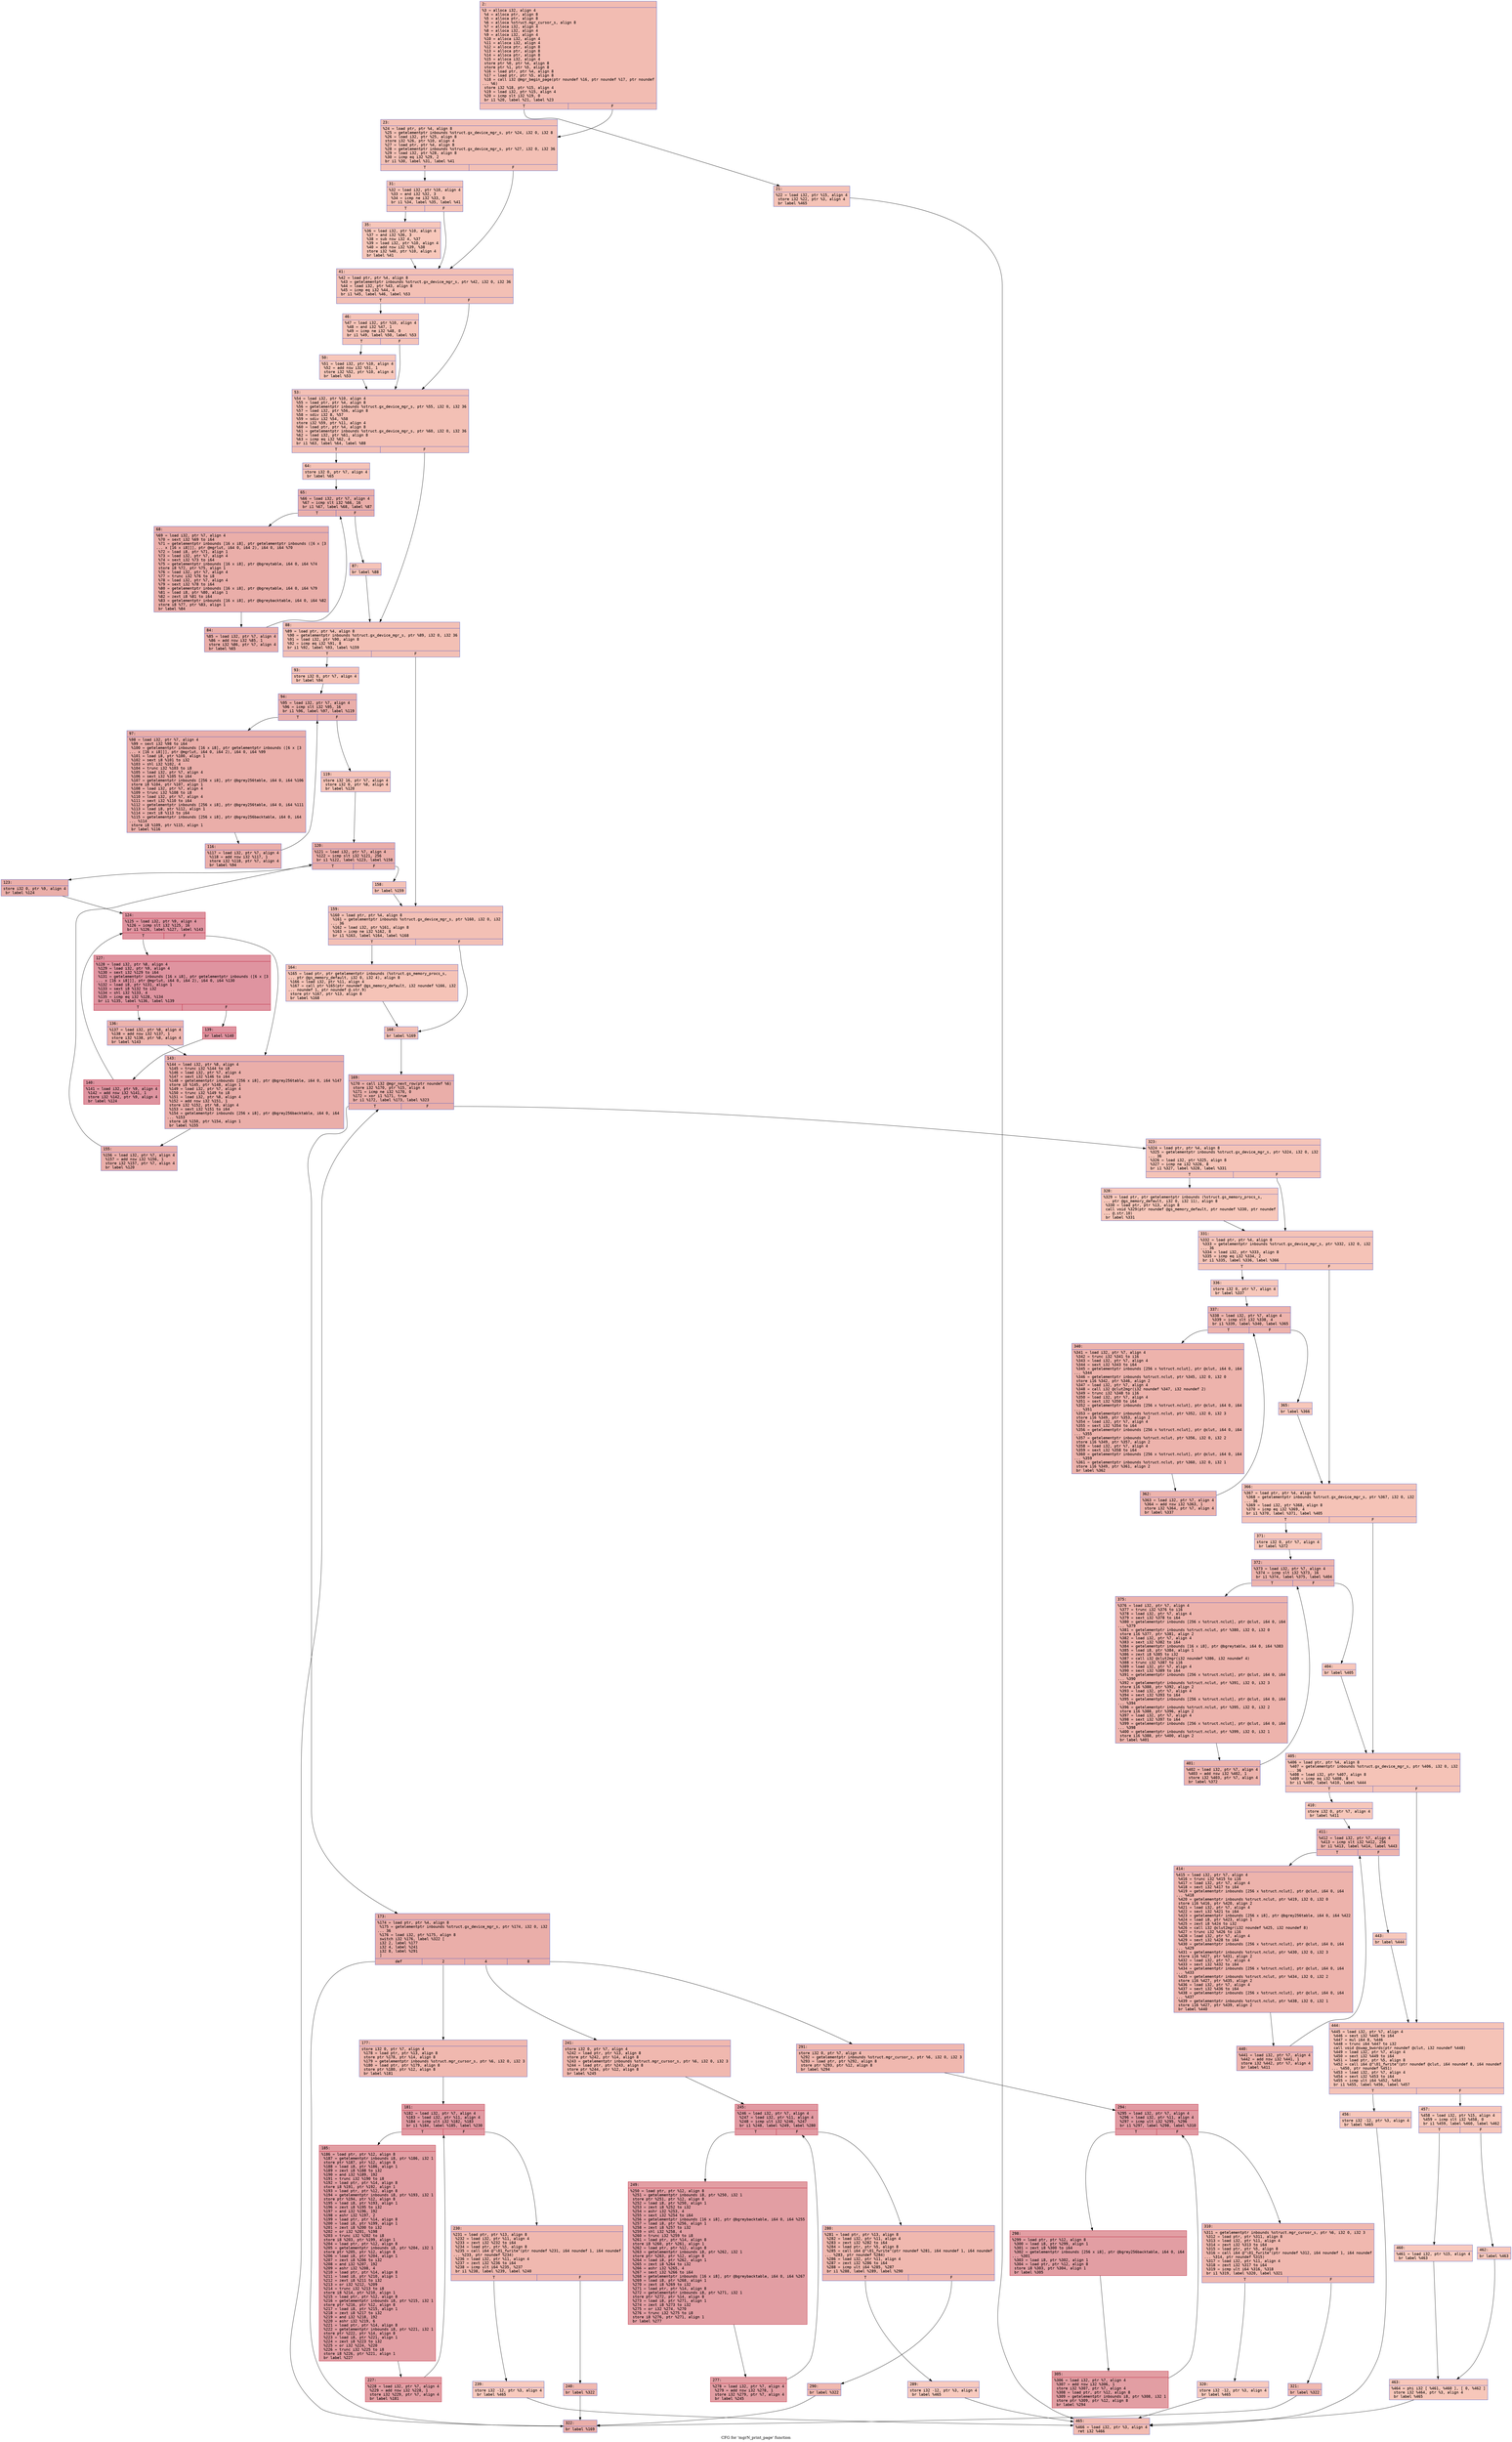 digraph "CFG for 'mgrN_print_page' function" {
	label="CFG for 'mgrN_print_page' function";

	Node0x60000106e6c0 [shape=record,color="#3d50c3ff", style=filled, fillcolor="#e1675170" fontname="Courier",label="{2:\l|  %3 = alloca i32, align 4\l  %4 = alloca ptr, align 8\l  %5 = alloca ptr, align 8\l  %6 = alloca %struct.mgr_cursor_s, align 8\l  %7 = alloca i32, align 4\l  %8 = alloca i32, align 4\l  %9 = alloca i32, align 4\l  %10 = alloca i32, align 4\l  %11 = alloca i32, align 4\l  %12 = alloca ptr, align 8\l  %13 = alloca ptr, align 8\l  %14 = alloca ptr, align 8\l  %15 = alloca i32, align 4\l  store ptr %0, ptr %4, align 8\l  store ptr %1, ptr %5, align 8\l  %16 = load ptr, ptr %4, align 8\l  %17 = load ptr, ptr %5, align 8\l  %18 = call i32 @mgr_begin_page(ptr noundef %16, ptr noundef %17, ptr noundef\l... %6)\l  store i32 %18, ptr %15, align 4\l  %19 = load i32, ptr %15, align 4\l  %20 = icmp slt i32 %19, 0\l  br i1 %20, label %21, label %23\l|{<s0>T|<s1>F}}"];
	Node0x60000106e6c0:s0 -> Node0x60000106e710[tooltip="2 -> 21\nProbability 37.50%" ];
	Node0x60000106e6c0:s1 -> Node0x60000106e760[tooltip="2 -> 23\nProbability 62.50%" ];
	Node0x60000106e710 [shape=record,color="#3d50c3ff", style=filled, fillcolor="#e8765c70" fontname="Courier",label="{21:\l|  %22 = load i32, ptr %15, align 4\l  store i32 %22, ptr %3, align 4\l  br label %465\l}"];
	Node0x60000106e710 -> Node0x6000010680f0[tooltip="21 -> 465\nProbability 100.00%" ];
	Node0x60000106e760 [shape=record,color="#3d50c3ff", style=filled, fillcolor="#e5705870" fontname="Courier",label="{23:\l|  %24 = load ptr, ptr %4, align 8\l  %25 = getelementptr inbounds %struct.gx_device_mgr_s, ptr %24, i32 0, i32 8\l  %26 = load i32, ptr %25, align 8\l  store i32 %26, ptr %10, align 4\l  %27 = load ptr, ptr %4, align 8\l  %28 = getelementptr inbounds %struct.gx_device_mgr_s, ptr %27, i32 0, i32 36\l  %29 = load i32, ptr %28, align 8\l  %30 = icmp eq i32 %29, 2\l  br i1 %30, label %31, label %41\l|{<s0>T|<s1>F}}"];
	Node0x60000106e760:s0 -> Node0x60000106e7b0[tooltip="23 -> 31\nProbability 50.00%" ];
	Node0x60000106e760:s1 -> Node0x60000106e850[tooltip="23 -> 41\nProbability 50.00%" ];
	Node0x60000106e7b0 [shape=record,color="#3d50c3ff", style=filled, fillcolor="#e8765c70" fontname="Courier",label="{31:\l|  %32 = load i32, ptr %10, align 4\l  %33 = and i32 %32, 3\l  %34 = icmp ne i32 %33, 0\l  br i1 %34, label %35, label %41\l|{<s0>T|<s1>F}}"];
	Node0x60000106e7b0:s0 -> Node0x60000106e800[tooltip="31 -> 35\nProbability 62.50%" ];
	Node0x60000106e7b0:s1 -> Node0x60000106e850[tooltip="31 -> 41\nProbability 37.50%" ];
	Node0x60000106e800 [shape=record,color="#3d50c3ff", style=filled, fillcolor="#ec7f6370" fontname="Courier",label="{35:\l|  %36 = load i32, ptr %10, align 4\l  %37 = and i32 %36, 3\l  %38 = sub nsw i32 4, %37\l  %39 = load i32, ptr %10, align 4\l  %40 = add nsw i32 %39, %38\l  store i32 %40, ptr %10, align 4\l  br label %41\l}"];
	Node0x60000106e800 -> Node0x60000106e850[tooltip="35 -> 41\nProbability 100.00%" ];
	Node0x60000106e850 [shape=record,color="#3d50c3ff", style=filled, fillcolor="#e5705870" fontname="Courier",label="{41:\l|  %42 = load ptr, ptr %4, align 8\l  %43 = getelementptr inbounds %struct.gx_device_mgr_s, ptr %42, i32 0, i32 36\l  %44 = load i32, ptr %43, align 8\l  %45 = icmp eq i32 %44, 4\l  br i1 %45, label %46, label %53\l|{<s0>T|<s1>F}}"];
	Node0x60000106e850:s0 -> Node0x60000106e8a0[tooltip="41 -> 46\nProbability 50.00%" ];
	Node0x60000106e850:s1 -> Node0x60000106e940[tooltip="41 -> 53\nProbability 50.00%" ];
	Node0x60000106e8a0 [shape=record,color="#3d50c3ff", style=filled, fillcolor="#e8765c70" fontname="Courier",label="{46:\l|  %47 = load i32, ptr %10, align 4\l  %48 = and i32 %47, 1\l  %49 = icmp ne i32 %48, 0\l  br i1 %49, label %50, label %53\l|{<s0>T|<s1>F}}"];
	Node0x60000106e8a0:s0 -> Node0x60000106e8f0[tooltip="46 -> 50\nProbability 50.00%" ];
	Node0x60000106e8a0:s1 -> Node0x60000106e940[tooltip="46 -> 53\nProbability 50.00%" ];
	Node0x60000106e8f0 [shape=record,color="#3d50c3ff", style=filled, fillcolor="#ec7f6370" fontname="Courier",label="{50:\l|  %51 = load i32, ptr %10, align 4\l  %52 = add nsw i32 %51, 1\l  store i32 %52, ptr %10, align 4\l  br label %53\l}"];
	Node0x60000106e8f0 -> Node0x60000106e940[tooltip="50 -> 53\nProbability 100.00%" ];
	Node0x60000106e940 [shape=record,color="#3d50c3ff", style=filled, fillcolor="#e5705870" fontname="Courier",label="{53:\l|  %54 = load i32, ptr %10, align 4\l  %55 = load ptr, ptr %4, align 8\l  %56 = getelementptr inbounds %struct.gx_device_mgr_s, ptr %55, i32 0, i32 36\l  %57 = load i32, ptr %56, align 8\l  %58 = sdiv i32 8, %57\l  %59 = sdiv i32 %54, %58\l  store i32 %59, ptr %11, align 4\l  %60 = load ptr, ptr %4, align 8\l  %61 = getelementptr inbounds %struct.gx_device_mgr_s, ptr %60, i32 0, i32 36\l  %62 = load i32, ptr %61, align 8\l  %63 = icmp eq i32 %62, 4\l  br i1 %63, label %64, label %88\l|{<s0>T|<s1>F}}"];
	Node0x60000106e940:s0 -> Node0x60000106e990[tooltip="53 -> 64\nProbability 50.00%" ];
	Node0x60000106e940:s1 -> Node0x60000106eb20[tooltip="53 -> 88\nProbability 50.00%" ];
	Node0x60000106e990 [shape=record,color="#3d50c3ff", style=filled, fillcolor="#e8765c70" fontname="Courier",label="{64:\l|  store i32 0, ptr %7, align 4\l  br label %65\l}"];
	Node0x60000106e990 -> Node0x60000106e9e0[tooltip="64 -> 65\nProbability 100.00%" ];
	Node0x60000106e9e0 [shape=record,color="#3d50c3ff", style=filled, fillcolor="#d0473d70" fontname="Courier",label="{65:\l|  %66 = load i32, ptr %7, align 4\l  %67 = icmp slt i32 %66, 16\l  br i1 %67, label %68, label %87\l|{<s0>T|<s1>F}}"];
	Node0x60000106e9e0:s0 -> Node0x60000106ea30[tooltip="65 -> 68\nProbability 96.88%" ];
	Node0x60000106e9e0:s1 -> Node0x60000106ead0[tooltip="65 -> 87\nProbability 3.12%" ];
	Node0x60000106ea30 [shape=record,color="#3d50c3ff", style=filled, fillcolor="#d0473d70" fontname="Courier",label="{68:\l|  %69 = load i32, ptr %7, align 4\l  %70 = sext i32 %69 to i64\l  %71 = getelementptr inbounds [16 x i8], ptr getelementptr inbounds ([6 x [3\l... x [16 x i8]]], ptr @mgrlut, i64 0, i64 2), i64 0, i64 %70\l  %72 = load i8, ptr %71, align 1\l  %73 = load i32, ptr %7, align 4\l  %74 = sext i32 %73 to i64\l  %75 = getelementptr inbounds [16 x i8], ptr @bgreytable, i64 0, i64 %74\l  store i8 %72, ptr %75, align 1\l  %76 = load i32, ptr %7, align 4\l  %77 = trunc i32 %76 to i8\l  %78 = load i32, ptr %7, align 4\l  %79 = sext i32 %78 to i64\l  %80 = getelementptr inbounds [16 x i8], ptr @bgreytable, i64 0, i64 %79\l  %81 = load i8, ptr %80, align 1\l  %82 = zext i8 %81 to i64\l  %83 = getelementptr inbounds [16 x i8], ptr @bgreybacktable, i64 0, i64 %82\l  store i8 %77, ptr %83, align 1\l  br label %84\l}"];
	Node0x60000106ea30 -> Node0x60000106ea80[tooltip="68 -> 84\nProbability 100.00%" ];
	Node0x60000106ea80 [shape=record,color="#3d50c3ff", style=filled, fillcolor="#d0473d70" fontname="Courier",label="{84:\l|  %85 = load i32, ptr %7, align 4\l  %86 = add nsw i32 %85, 1\l  store i32 %86, ptr %7, align 4\l  br label %65\l}"];
	Node0x60000106ea80 -> Node0x60000106e9e0[tooltip="84 -> 65\nProbability 100.00%" ];
	Node0x60000106ead0 [shape=record,color="#3d50c3ff", style=filled, fillcolor="#e8765c70" fontname="Courier",label="{87:\l|  br label %88\l}"];
	Node0x60000106ead0 -> Node0x60000106eb20[tooltip="87 -> 88\nProbability 100.00%" ];
	Node0x60000106eb20 [shape=record,color="#3d50c3ff", style=filled, fillcolor="#e5705870" fontname="Courier",label="{88:\l|  %89 = load ptr, ptr %4, align 8\l  %90 = getelementptr inbounds %struct.gx_device_mgr_s, ptr %89, i32 0, i32 36\l  %91 = load i32, ptr %90, align 8\l  %92 = icmp eq i32 %91, 8\l  br i1 %92, label %93, label %159\l|{<s0>T|<s1>F}}"];
	Node0x60000106eb20:s0 -> Node0x60000106eb70[tooltip="88 -> 93\nProbability 50.00%" ];
	Node0x60000106eb20:s1 -> Node0x60000106f020[tooltip="88 -> 159\nProbability 50.00%" ];
	Node0x60000106eb70 [shape=record,color="#3d50c3ff", style=filled, fillcolor="#e8765c70" fontname="Courier",label="{93:\l|  store i32 0, ptr %7, align 4\l  br label %94\l}"];
	Node0x60000106eb70 -> Node0x60000106ebc0[tooltip="93 -> 94\nProbability 100.00%" ];
	Node0x60000106ebc0 [shape=record,color="#3d50c3ff", style=filled, fillcolor="#d0473d70" fontname="Courier",label="{94:\l|  %95 = load i32, ptr %7, align 4\l  %96 = icmp slt i32 %95, 16\l  br i1 %96, label %97, label %119\l|{<s0>T|<s1>F}}"];
	Node0x60000106ebc0:s0 -> Node0x60000106ec10[tooltip="94 -> 97\nProbability 96.88%" ];
	Node0x60000106ebc0:s1 -> Node0x60000106ecb0[tooltip="94 -> 119\nProbability 3.12%" ];
	Node0x60000106ec10 [shape=record,color="#3d50c3ff", style=filled, fillcolor="#d0473d70" fontname="Courier",label="{97:\l|  %98 = load i32, ptr %7, align 4\l  %99 = sext i32 %98 to i64\l  %100 = getelementptr inbounds [16 x i8], ptr getelementptr inbounds ([6 x [3\l... x [16 x i8]]], ptr @mgrlut, i64 0, i64 2), i64 0, i64 %99\l  %101 = load i8, ptr %100, align 1\l  %102 = sext i8 %101 to i32\l  %103 = shl i32 %102, 4\l  %104 = trunc i32 %103 to i8\l  %105 = load i32, ptr %7, align 4\l  %106 = sext i32 %105 to i64\l  %107 = getelementptr inbounds [256 x i8], ptr @bgrey256table, i64 0, i64 %106\l  store i8 %104, ptr %107, align 1\l  %108 = load i32, ptr %7, align 4\l  %109 = trunc i32 %108 to i8\l  %110 = load i32, ptr %7, align 4\l  %111 = sext i32 %110 to i64\l  %112 = getelementptr inbounds [256 x i8], ptr @bgrey256table, i64 0, i64 %111\l  %113 = load i8, ptr %112, align 1\l  %114 = zext i8 %113 to i64\l  %115 = getelementptr inbounds [256 x i8], ptr @bgrey256backtable, i64 0, i64\l... %114\l  store i8 %109, ptr %115, align 1\l  br label %116\l}"];
	Node0x60000106ec10 -> Node0x60000106ec60[tooltip="97 -> 116\nProbability 100.00%" ];
	Node0x60000106ec60 [shape=record,color="#3d50c3ff", style=filled, fillcolor="#d0473d70" fontname="Courier",label="{116:\l|  %117 = load i32, ptr %7, align 4\l  %118 = add nsw i32 %117, 1\l  store i32 %118, ptr %7, align 4\l  br label %94\l}"];
	Node0x60000106ec60 -> Node0x60000106ebc0[tooltip="116 -> 94\nProbability 100.00%" ];
	Node0x60000106ecb0 [shape=record,color="#3d50c3ff", style=filled, fillcolor="#e8765c70" fontname="Courier",label="{119:\l|  store i32 16, ptr %7, align 4\l  store i32 0, ptr %8, align 4\l  br label %120\l}"];
	Node0x60000106ecb0 -> Node0x60000106ed00[tooltip="119 -> 120\nProbability 100.00%" ];
	Node0x60000106ed00 [shape=record,color="#3d50c3ff", style=filled, fillcolor="#d0473d70" fontname="Courier",label="{120:\l|  %121 = load i32, ptr %7, align 4\l  %122 = icmp slt i32 %121, 256\l  br i1 %122, label %123, label %158\l|{<s0>T|<s1>F}}"];
	Node0x60000106ed00:s0 -> Node0x60000106ed50[tooltip="120 -> 123\nProbability 96.88%" ];
	Node0x60000106ed00:s1 -> Node0x60000106efd0[tooltip="120 -> 158\nProbability 3.12%" ];
	Node0x60000106ed50 [shape=record,color="#3d50c3ff", style=filled, fillcolor="#d0473d70" fontname="Courier",label="{123:\l|  store i32 0, ptr %9, align 4\l  br label %124\l}"];
	Node0x60000106ed50 -> Node0x60000106eda0[tooltip="123 -> 124\nProbability 100.00%" ];
	Node0x60000106eda0 [shape=record,color="#b70d28ff", style=filled, fillcolor="#b70d2870" fontname="Courier",label="{124:\l|  %125 = load i32, ptr %9, align 4\l  %126 = icmp slt i32 %125, 16\l  br i1 %126, label %127, label %143\l|{<s0>T|<s1>F}}"];
	Node0x60000106eda0:s0 -> Node0x60000106edf0[tooltip="124 -> 127\nProbability 96.88%" ];
	Node0x60000106eda0:s1 -> Node0x60000106ef30[tooltip="124 -> 143\nProbability 3.12%" ];
	Node0x60000106edf0 [shape=record,color="#b70d28ff", style=filled, fillcolor="#b70d2870" fontname="Courier",label="{127:\l|  %128 = load i32, ptr %8, align 4\l  %129 = load i32, ptr %9, align 4\l  %130 = sext i32 %129 to i64\l  %131 = getelementptr inbounds [16 x i8], ptr getelementptr inbounds ([6 x [3\l... x [16 x i8]]], ptr @mgrlut, i64 0, i64 2), i64 0, i64 %130\l  %132 = load i8, ptr %131, align 1\l  %133 = sext i8 %132 to i32\l  %134 = shl i32 %133, 4\l  %135 = icmp eq i32 %128, %134\l  br i1 %135, label %136, label %139\l|{<s0>T|<s1>F}}"];
	Node0x60000106edf0:s0 -> Node0x60000106ee40[tooltip="127 -> 136\nProbability 3.12%" ];
	Node0x60000106edf0:s1 -> Node0x60000106ee90[tooltip="127 -> 139\nProbability 96.88%" ];
	Node0x60000106ee40 [shape=record,color="#3d50c3ff", style=filled, fillcolor="#d6524470" fontname="Courier",label="{136:\l|  %137 = load i32, ptr %8, align 4\l  %138 = add nsw i32 %137, 1\l  store i32 %138, ptr %8, align 4\l  br label %143\l}"];
	Node0x60000106ee40 -> Node0x60000106ef30[tooltip="136 -> 143\nProbability 100.00%" ];
	Node0x60000106ee90 [shape=record,color="#b70d28ff", style=filled, fillcolor="#b70d2870" fontname="Courier",label="{139:\l|  br label %140\l}"];
	Node0x60000106ee90 -> Node0x60000106eee0[tooltip="139 -> 140\nProbability 100.00%" ];
	Node0x60000106eee0 [shape=record,color="#b70d28ff", style=filled, fillcolor="#b70d2870" fontname="Courier",label="{140:\l|  %141 = load i32, ptr %9, align 4\l  %142 = add nsw i32 %141, 1\l  store i32 %142, ptr %9, align 4\l  br label %124\l}"];
	Node0x60000106eee0 -> Node0x60000106eda0[tooltip="140 -> 124\nProbability 100.00%" ];
	Node0x60000106ef30 [shape=record,color="#3d50c3ff", style=filled, fillcolor="#d0473d70" fontname="Courier",label="{143:\l|  %144 = load i32, ptr %8, align 4\l  %145 = trunc i32 %144 to i8\l  %146 = load i32, ptr %7, align 4\l  %147 = sext i32 %146 to i64\l  %148 = getelementptr inbounds [256 x i8], ptr @bgrey256table, i64 0, i64 %147\l  store i8 %145, ptr %148, align 1\l  %149 = load i32, ptr %7, align 4\l  %150 = trunc i32 %149 to i8\l  %151 = load i32, ptr %8, align 4\l  %152 = add nsw i32 %151, 1\l  store i32 %152, ptr %8, align 4\l  %153 = sext i32 %151 to i64\l  %154 = getelementptr inbounds [256 x i8], ptr @bgrey256backtable, i64 0, i64\l... %153\l  store i8 %150, ptr %154, align 1\l  br label %155\l}"];
	Node0x60000106ef30 -> Node0x60000106ef80[tooltip="143 -> 155\nProbability 100.00%" ];
	Node0x60000106ef80 [shape=record,color="#3d50c3ff", style=filled, fillcolor="#d0473d70" fontname="Courier",label="{155:\l|  %156 = load i32, ptr %7, align 4\l  %157 = add nsw i32 %156, 1\l  store i32 %157, ptr %7, align 4\l  br label %120\l}"];
	Node0x60000106ef80 -> Node0x60000106ed00[tooltip="155 -> 120\nProbability 100.00%" ];
	Node0x60000106efd0 [shape=record,color="#3d50c3ff", style=filled, fillcolor="#e8765c70" fontname="Courier",label="{158:\l|  br label %159\l}"];
	Node0x60000106efd0 -> Node0x60000106f020[tooltip="158 -> 159\nProbability 100.00%" ];
	Node0x60000106f020 [shape=record,color="#3d50c3ff", style=filled, fillcolor="#e5705870" fontname="Courier",label="{159:\l|  %160 = load ptr, ptr %4, align 8\l  %161 = getelementptr inbounds %struct.gx_device_mgr_s, ptr %160, i32 0, i32\l... 36\l  %162 = load i32, ptr %161, align 8\l  %163 = icmp ne i32 %162, 8\l  br i1 %163, label %164, label %168\l|{<s0>T|<s1>F}}"];
	Node0x60000106f020:s0 -> Node0x60000106f070[tooltip="159 -> 164\nProbability 50.00%" ];
	Node0x60000106f020:s1 -> Node0x60000106f0c0[tooltip="159 -> 168\nProbability 50.00%" ];
	Node0x60000106f070 [shape=record,color="#3d50c3ff", style=filled, fillcolor="#e8765c70" fontname="Courier",label="{164:\l|  %165 = load ptr, ptr getelementptr inbounds (%struct.gs_memory_procs_s,\l... ptr @gs_memory_default, i32 0, i32 4), align 8\l  %166 = load i32, ptr %11, align 4\l  %167 = call ptr %165(ptr noundef @gs_memory_default, i32 noundef %166, i32\l... noundef 1, ptr noundef @.str.9)\l  store ptr %167, ptr %13, align 8\l  br label %168\l}"];
	Node0x60000106f070 -> Node0x60000106f0c0[tooltip="164 -> 168\nProbability 100.00%" ];
	Node0x60000106f0c0 [shape=record,color="#3d50c3ff", style=filled, fillcolor="#e5705870" fontname="Courier",label="{168:\l|  br label %169\l}"];
	Node0x60000106f0c0 -> Node0x60000106f110[tooltip="168 -> 169\nProbability 100.00%" ];
	Node0x60000106f110 [shape=record,color="#3d50c3ff", style=filled, fillcolor="#d0473d70" fontname="Courier",label="{169:\l|  %170 = call i32 @mgr_next_row(ptr noundef %6)\l  store i32 %170, ptr %15, align 4\l  %171 = icmp ne i32 %170, 0\l  %172 = xor i1 %171, true\l  br i1 %172, label %173, label %323\l|{<s0>T|<s1>F}}"];
	Node0x60000106f110:s0 -> Node0x60000106f160[tooltip="169 -> 173\nProbability 96.88%" ];
	Node0x60000106f110:s1 -> Node0x60000106f890[tooltip="169 -> 323\nProbability 3.12%" ];
	Node0x60000106f160 [shape=record,color="#3d50c3ff", style=filled, fillcolor="#d0473d70" fontname="Courier",label="{173:\l|  %174 = load ptr, ptr %4, align 8\l  %175 = getelementptr inbounds %struct.gx_device_mgr_s, ptr %174, i32 0, i32\l... 36\l  %176 = load i32, ptr %175, align 8\l  switch i32 %176, label %322 [\l    i32 2, label %177\l    i32 4, label %241\l    i32 8, label %291\l  ]\l|{<s0>def|<s1>2|<s2>4|<s3>8}}"];
	Node0x60000106f160:s0 -> Node0x60000106f840[tooltip="173 -> 322\nProbability 25.00%" ];
	Node0x60000106f160:s1 -> Node0x60000106f1b0[tooltip="173 -> 177\nProbability 25.00%" ];
	Node0x60000106f160:s2 -> Node0x60000106f3e0[tooltip="173 -> 241\nProbability 25.00%" ];
	Node0x60000106f160:s3 -> Node0x60000106f610[tooltip="173 -> 291\nProbability 25.00%" ];
	Node0x60000106f1b0 [shape=record,color="#3d50c3ff", style=filled, fillcolor="#dc5d4a70" fontname="Courier",label="{177:\l|  store i32 0, ptr %7, align 4\l  %178 = load ptr, ptr %13, align 8\l  store ptr %178, ptr %14, align 8\l  %179 = getelementptr inbounds %struct.mgr_cursor_s, ptr %6, i32 0, i32 3\l  %180 = load ptr, ptr %179, align 8\l  store ptr %180, ptr %12, align 8\l  br label %181\l}"];
	Node0x60000106f1b0 -> Node0x60000106f200[tooltip="177 -> 181\nProbability 100.00%" ];
	Node0x60000106f200 [shape=record,color="#b70d28ff", style=filled, fillcolor="#bb1b2c70" fontname="Courier",label="{181:\l|  %182 = load i32, ptr %7, align 4\l  %183 = load i32, ptr %11, align 4\l  %184 = icmp ult i32 %182, %183\l  br i1 %184, label %185, label %230\l|{<s0>T|<s1>F}}"];
	Node0x60000106f200:s0 -> Node0x60000106f250[tooltip="181 -> 185\nProbability 96.88%" ];
	Node0x60000106f200:s1 -> Node0x60000106f2f0[tooltip="181 -> 230\nProbability 3.12%" ];
	Node0x60000106f250 [shape=record,color="#b70d28ff", style=filled, fillcolor="#be242e70" fontname="Courier",label="{185:\l|  %186 = load ptr, ptr %12, align 8\l  %187 = getelementptr inbounds i8, ptr %186, i32 1\l  store ptr %187, ptr %12, align 8\l  %188 = load i8, ptr %186, align 1\l  %189 = zext i8 %188 to i32\l  %190 = and i32 %189, 192\l  %191 = trunc i32 %190 to i8\l  %192 = load ptr, ptr %14, align 8\l  store i8 %191, ptr %192, align 1\l  %193 = load ptr, ptr %12, align 8\l  %194 = getelementptr inbounds i8, ptr %193, i32 1\l  store ptr %194, ptr %12, align 8\l  %195 = load i8, ptr %193, align 1\l  %196 = zext i8 %195 to i32\l  %197 = and i32 %196, 192\l  %198 = ashr i32 %197, 2\l  %199 = load ptr, ptr %14, align 8\l  %200 = load i8, ptr %199, align 1\l  %201 = zext i8 %200 to i32\l  %202 = or i32 %201, %198\l  %203 = trunc i32 %202 to i8\l  store i8 %203, ptr %199, align 1\l  %204 = load ptr, ptr %12, align 8\l  %205 = getelementptr inbounds i8, ptr %204, i32 1\l  store ptr %205, ptr %12, align 8\l  %206 = load i8, ptr %204, align 1\l  %207 = zext i8 %206 to i32\l  %208 = and i32 %207, 192\l  %209 = ashr i32 %208, 4\l  %210 = load ptr, ptr %14, align 8\l  %211 = load i8, ptr %210, align 1\l  %212 = zext i8 %211 to i32\l  %213 = or i32 %212, %209\l  %214 = trunc i32 %213 to i8\l  store i8 %214, ptr %210, align 1\l  %215 = load ptr, ptr %12, align 8\l  %216 = getelementptr inbounds i8, ptr %215, i32 1\l  store ptr %216, ptr %12, align 8\l  %217 = load i8, ptr %215, align 1\l  %218 = zext i8 %217 to i32\l  %219 = and i32 %218, 192\l  %220 = ashr i32 %219, 6\l  %221 = load ptr, ptr %14, align 8\l  %222 = getelementptr inbounds i8, ptr %221, i32 1\l  store ptr %222, ptr %14, align 8\l  %223 = load i8, ptr %221, align 1\l  %224 = zext i8 %223 to i32\l  %225 = or i32 %224, %220\l  %226 = trunc i32 %225 to i8\l  store i8 %226, ptr %221, align 1\l  br label %227\l}"];
	Node0x60000106f250 -> Node0x60000106f2a0[tooltip="185 -> 227\nProbability 100.00%" ];
	Node0x60000106f2a0 [shape=record,color="#b70d28ff", style=filled, fillcolor="#be242e70" fontname="Courier",label="{227:\l|  %228 = load i32, ptr %7, align 4\l  %229 = add nsw i32 %228, 1\l  store i32 %229, ptr %7, align 4\l  br label %181\l}"];
	Node0x60000106f2a0 -> Node0x60000106f200[tooltip="227 -> 181\nProbability 100.00%" ];
	Node0x60000106f2f0 [shape=record,color="#3d50c3ff", style=filled, fillcolor="#dc5d4a70" fontname="Courier",label="{230:\l|  %231 = load ptr, ptr %13, align 8\l  %232 = load i32, ptr %11, align 4\l  %233 = zext i32 %232 to i64\l  %234 = load ptr, ptr %5, align 8\l  %235 = call i64 @\"\\01_fwrite\"(ptr noundef %231, i64 noundef 1, i64 noundef\l... %233, ptr noundef %234)\l  %236 = load i32, ptr %11, align 4\l  %237 = zext i32 %236 to i64\l  %238 = icmp ult i64 %235, %237\l  br i1 %238, label %239, label %240\l|{<s0>T|<s1>F}}"];
	Node0x60000106f2f0:s0 -> Node0x60000106f340[tooltip="230 -> 239\nProbability 3.12%" ];
	Node0x60000106f2f0:s1 -> Node0x60000106f390[tooltip="230 -> 240\nProbability 96.88%" ];
	Node0x60000106f340 [shape=record,color="#3d50c3ff", style=filled, fillcolor="#ef886b70" fontname="Courier",label="{239:\l|  store i32 -12, ptr %3, align 4\l  br label %465\l}"];
	Node0x60000106f340 -> Node0x6000010680f0[tooltip="239 -> 465\nProbability 100.00%" ];
	Node0x60000106f390 [shape=record,color="#3d50c3ff", style=filled, fillcolor="#dc5d4a70" fontname="Courier",label="{240:\l|  br label %322\l}"];
	Node0x60000106f390 -> Node0x60000106f840[tooltip="240 -> 322\nProbability 100.00%" ];
	Node0x60000106f3e0 [shape=record,color="#3d50c3ff", style=filled, fillcolor="#dc5d4a70" fontname="Courier",label="{241:\l|  store i32 0, ptr %7, align 4\l  %242 = load ptr, ptr %13, align 8\l  store ptr %242, ptr %14, align 8\l  %243 = getelementptr inbounds %struct.mgr_cursor_s, ptr %6, i32 0, i32 3\l  %244 = load ptr, ptr %243, align 8\l  store ptr %244, ptr %12, align 8\l  br label %245\l}"];
	Node0x60000106f3e0 -> Node0x60000106f430[tooltip="241 -> 245\nProbability 100.00%" ];
	Node0x60000106f430 [shape=record,color="#b70d28ff", style=filled, fillcolor="#bb1b2c70" fontname="Courier",label="{245:\l|  %246 = load i32, ptr %7, align 4\l  %247 = load i32, ptr %11, align 4\l  %248 = icmp ult i32 %246, %247\l  br i1 %248, label %249, label %280\l|{<s0>T|<s1>F}}"];
	Node0x60000106f430:s0 -> Node0x60000106f480[tooltip="245 -> 249\nProbability 96.88%" ];
	Node0x60000106f430:s1 -> Node0x60000106f520[tooltip="245 -> 280\nProbability 3.12%" ];
	Node0x60000106f480 [shape=record,color="#b70d28ff", style=filled, fillcolor="#be242e70" fontname="Courier",label="{249:\l|  %250 = load ptr, ptr %12, align 8\l  %251 = getelementptr inbounds i8, ptr %250, i32 1\l  store ptr %251, ptr %12, align 8\l  %252 = load i8, ptr %250, align 1\l  %253 = zext i8 %252 to i32\l  %254 = ashr i32 %253, 4\l  %255 = sext i32 %254 to i64\l  %256 = getelementptr inbounds [16 x i8], ptr @bgreybacktable, i64 0, i64 %255\l  %257 = load i8, ptr %256, align 1\l  %258 = zext i8 %257 to i32\l  %259 = shl i32 %258, 4\l  %260 = trunc i32 %259 to i8\l  %261 = load ptr, ptr %14, align 8\l  store i8 %260, ptr %261, align 1\l  %262 = load ptr, ptr %12, align 8\l  %263 = getelementptr inbounds i8, ptr %262, i32 1\l  store ptr %263, ptr %12, align 8\l  %264 = load i8, ptr %262, align 1\l  %265 = zext i8 %264 to i32\l  %266 = ashr i32 %265, 4\l  %267 = sext i32 %266 to i64\l  %268 = getelementptr inbounds [16 x i8], ptr @bgreybacktable, i64 0, i64 %267\l  %269 = load i8, ptr %268, align 1\l  %270 = zext i8 %269 to i32\l  %271 = load ptr, ptr %14, align 8\l  %272 = getelementptr inbounds i8, ptr %271, i32 1\l  store ptr %272, ptr %14, align 8\l  %273 = load i8, ptr %271, align 1\l  %274 = zext i8 %273 to i32\l  %275 = or i32 %274, %270\l  %276 = trunc i32 %275 to i8\l  store i8 %276, ptr %271, align 1\l  br label %277\l}"];
	Node0x60000106f480 -> Node0x60000106f4d0[tooltip="249 -> 277\nProbability 100.00%" ];
	Node0x60000106f4d0 [shape=record,color="#b70d28ff", style=filled, fillcolor="#be242e70" fontname="Courier",label="{277:\l|  %278 = load i32, ptr %7, align 4\l  %279 = add nsw i32 %278, 1\l  store i32 %279, ptr %7, align 4\l  br label %245\l}"];
	Node0x60000106f4d0 -> Node0x60000106f430[tooltip="277 -> 245\nProbability 100.00%" ];
	Node0x60000106f520 [shape=record,color="#3d50c3ff", style=filled, fillcolor="#dc5d4a70" fontname="Courier",label="{280:\l|  %281 = load ptr, ptr %13, align 8\l  %282 = load i32, ptr %11, align 4\l  %283 = zext i32 %282 to i64\l  %284 = load ptr, ptr %5, align 8\l  %285 = call i64 @\"\\01_fwrite\"(ptr noundef %281, i64 noundef 1, i64 noundef\l... %283, ptr noundef %284)\l  %286 = load i32, ptr %11, align 4\l  %287 = zext i32 %286 to i64\l  %288 = icmp ult i64 %285, %287\l  br i1 %288, label %289, label %290\l|{<s0>T|<s1>F}}"];
	Node0x60000106f520:s0 -> Node0x60000106f570[tooltip="280 -> 289\nProbability 3.12%" ];
	Node0x60000106f520:s1 -> Node0x60000106f5c0[tooltip="280 -> 290\nProbability 96.88%" ];
	Node0x60000106f570 [shape=record,color="#3d50c3ff", style=filled, fillcolor="#ef886b70" fontname="Courier",label="{289:\l|  store i32 -12, ptr %3, align 4\l  br label %465\l}"];
	Node0x60000106f570 -> Node0x6000010680f0[tooltip="289 -> 465\nProbability 100.00%" ];
	Node0x60000106f5c0 [shape=record,color="#3d50c3ff", style=filled, fillcolor="#dc5d4a70" fontname="Courier",label="{290:\l|  br label %322\l}"];
	Node0x60000106f5c0 -> Node0x60000106f840[tooltip="290 -> 322\nProbability 100.00%" ];
	Node0x60000106f610 [shape=record,color="#3d50c3ff", style=filled, fillcolor="#dc5d4a70" fontname="Courier",label="{291:\l|  store i32 0, ptr %7, align 4\l  %292 = getelementptr inbounds %struct.mgr_cursor_s, ptr %6, i32 0, i32 3\l  %293 = load ptr, ptr %292, align 8\l  store ptr %293, ptr %12, align 8\l  br label %294\l}"];
	Node0x60000106f610 -> Node0x60000106f660[tooltip="291 -> 294\nProbability 100.00%" ];
	Node0x60000106f660 [shape=record,color="#b70d28ff", style=filled, fillcolor="#bb1b2c70" fontname="Courier",label="{294:\l|  %295 = load i32, ptr %7, align 4\l  %296 = load i32, ptr %11, align 4\l  %297 = icmp ult i32 %295, %296\l  br i1 %297, label %298, label %310\l|{<s0>T|<s1>F}}"];
	Node0x60000106f660:s0 -> Node0x60000106f6b0[tooltip="294 -> 298\nProbability 96.88%" ];
	Node0x60000106f660:s1 -> Node0x60000106f750[tooltip="294 -> 310\nProbability 3.12%" ];
	Node0x60000106f6b0 [shape=record,color="#b70d28ff", style=filled, fillcolor="#be242e70" fontname="Courier",label="{298:\l|  %299 = load ptr, ptr %12, align 8\l  %300 = load i8, ptr %299, align 1\l  %301 = zext i8 %300 to i64\l  %302 = getelementptr inbounds [256 x i8], ptr @bgrey256backtable, i64 0, i64\l... %301\l  %303 = load i8, ptr %302, align 1\l  %304 = load ptr, ptr %12, align 8\l  store i8 %303, ptr %304, align 1\l  br label %305\l}"];
	Node0x60000106f6b0 -> Node0x60000106f700[tooltip="298 -> 305\nProbability 100.00%" ];
	Node0x60000106f700 [shape=record,color="#b70d28ff", style=filled, fillcolor="#be242e70" fontname="Courier",label="{305:\l|  %306 = load i32, ptr %7, align 4\l  %307 = add nsw i32 %306, 1\l  store i32 %307, ptr %7, align 4\l  %308 = load ptr, ptr %12, align 8\l  %309 = getelementptr inbounds i8, ptr %308, i32 1\l  store ptr %309, ptr %12, align 8\l  br label %294\l}"];
	Node0x60000106f700 -> Node0x60000106f660[tooltip="305 -> 294\nProbability 100.00%" ];
	Node0x60000106f750 [shape=record,color="#3d50c3ff", style=filled, fillcolor="#dc5d4a70" fontname="Courier",label="{310:\l|  %311 = getelementptr inbounds %struct.mgr_cursor_s, ptr %6, i32 0, i32 3\l  %312 = load ptr, ptr %311, align 8\l  %313 = load i32, ptr %11, align 4\l  %314 = zext i32 %313 to i64\l  %315 = load ptr, ptr %5, align 8\l  %316 = call i64 @\"\\01_fwrite\"(ptr noundef %312, i64 noundef 1, i64 noundef\l... %314, ptr noundef %315)\l  %317 = load i32, ptr %11, align 4\l  %318 = zext i32 %317 to i64\l  %319 = icmp ult i64 %316, %318\l  br i1 %319, label %320, label %321\l|{<s0>T|<s1>F}}"];
	Node0x60000106f750:s0 -> Node0x60000106f7a0[tooltip="310 -> 320\nProbability 3.12%" ];
	Node0x60000106f750:s1 -> Node0x60000106f7f0[tooltip="310 -> 321\nProbability 96.88%" ];
	Node0x60000106f7a0 [shape=record,color="#3d50c3ff", style=filled, fillcolor="#ef886b70" fontname="Courier",label="{320:\l|  store i32 -12, ptr %3, align 4\l  br label %465\l}"];
	Node0x60000106f7a0 -> Node0x6000010680f0[tooltip="320 -> 465\nProbability 100.00%" ];
	Node0x60000106f7f0 [shape=record,color="#3d50c3ff", style=filled, fillcolor="#dc5d4a70" fontname="Courier",label="{321:\l|  br label %322\l}"];
	Node0x60000106f7f0 -> Node0x60000106f840[tooltip="321 -> 322\nProbability 100.00%" ];
	Node0x60000106f840 [shape=record,color="#3d50c3ff", style=filled, fillcolor="#d0473d70" fontname="Courier",label="{322:\l|  br label %169\l}"];
	Node0x60000106f840 -> Node0x60000106f110[tooltip="322 -> 169\nProbability 100.00%" ];
	Node0x60000106f890 [shape=record,color="#3d50c3ff", style=filled, fillcolor="#e8765c70" fontname="Courier",label="{323:\l|  %324 = load ptr, ptr %4, align 8\l  %325 = getelementptr inbounds %struct.gx_device_mgr_s, ptr %324, i32 0, i32\l... 36\l  %326 = load i32, ptr %325, align 8\l  %327 = icmp ne i32 %326, 8\l  br i1 %327, label %328, label %331\l|{<s0>T|<s1>F}}"];
	Node0x60000106f890:s0 -> Node0x60000106f8e0[tooltip="323 -> 328\nProbability 50.00%" ];
	Node0x60000106f890:s1 -> Node0x60000106f930[tooltip="323 -> 331\nProbability 50.00%" ];
	Node0x60000106f8e0 [shape=record,color="#3d50c3ff", style=filled, fillcolor="#ec7f6370" fontname="Courier",label="{328:\l|  %329 = load ptr, ptr getelementptr inbounds (%struct.gs_memory_procs_s,\l... ptr @gs_memory_default, i32 0, i32 11), align 8\l  %330 = load ptr, ptr %13, align 8\l  call void %329(ptr noundef @gs_memory_default, ptr noundef %330, ptr noundef\l... @.str.10)\l  br label %331\l}"];
	Node0x60000106f8e0 -> Node0x60000106f930[tooltip="328 -> 331\nProbability 100.00%" ];
	Node0x60000106f930 [shape=record,color="#3d50c3ff", style=filled, fillcolor="#e8765c70" fontname="Courier",label="{331:\l|  %332 = load ptr, ptr %4, align 8\l  %333 = getelementptr inbounds %struct.gx_device_mgr_s, ptr %332, i32 0, i32\l... 36\l  %334 = load i32, ptr %333, align 8\l  %335 = icmp eq i32 %334, 2\l  br i1 %335, label %336, label %366\l|{<s0>T|<s1>F}}"];
	Node0x60000106f930:s0 -> Node0x60000106f980[tooltip="331 -> 336\nProbability 50.00%" ];
	Node0x60000106f930:s1 -> Node0x60000106fb10[tooltip="331 -> 366\nProbability 50.00%" ];
	Node0x60000106f980 [shape=record,color="#3d50c3ff", style=filled, fillcolor="#ec7f6370" fontname="Courier",label="{336:\l|  store i32 0, ptr %7, align 4\l  br label %337\l}"];
	Node0x60000106f980 -> Node0x60000106f9d0[tooltip="336 -> 337\nProbability 100.00%" ];
	Node0x60000106f9d0 [shape=record,color="#3d50c3ff", style=filled, fillcolor="#d6524470" fontname="Courier",label="{337:\l|  %338 = load i32, ptr %7, align 4\l  %339 = icmp slt i32 %338, 4\l  br i1 %339, label %340, label %365\l|{<s0>T|<s1>F}}"];
	Node0x60000106f9d0:s0 -> Node0x60000106fa20[tooltip="337 -> 340\nProbability 96.88%" ];
	Node0x60000106f9d0:s1 -> Node0x60000106fac0[tooltip="337 -> 365\nProbability 3.12%" ];
	Node0x60000106fa20 [shape=record,color="#3d50c3ff", style=filled, fillcolor="#d6524470" fontname="Courier",label="{340:\l|  %341 = load i32, ptr %7, align 4\l  %342 = trunc i32 %341 to i16\l  %343 = load i32, ptr %7, align 4\l  %344 = sext i32 %343 to i64\l  %345 = getelementptr inbounds [256 x %struct.nclut], ptr @clut, i64 0, i64\l... %344\l  %346 = getelementptr inbounds %struct.nclut, ptr %345, i32 0, i32 0\l  store i16 %342, ptr %346, align 2\l  %347 = load i32, ptr %7, align 4\l  %348 = call i32 @clut2mgr(i32 noundef %347, i32 noundef 2)\l  %349 = trunc i32 %348 to i16\l  %350 = load i32, ptr %7, align 4\l  %351 = sext i32 %350 to i64\l  %352 = getelementptr inbounds [256 x %struct.nclut], ptr @clut, i64 0, i64\l... %351\l  %353 = getelementptr inbounds %struct.nclut, ptr %352, i32 0, i32 3\l  store i16 %349, ptr %353, align 2\l  %354 = load i32, ptr %7, align 4\l  %355 = sext i32 %354 to i64\l  %356 = getelementptr inbounds [256 x %struct.nclut], ptr @clut, i64 0, i64\l... %355\l  %357 = getelementptr inbounds %struct.nclut, ptr %356, i32 0, i32 2\l  store i16 %349, ptr %357, align 2\l  %358 = load i32, ptr %7, align 4\l  %359 = sext i32 %358 to i64\l  %360 = getelementptr inbounds [256 x %struct.nclut], ptr @clut, i64 0, i64\l... %359\l  %361 = getelementptr inbounds %struct.nclut, ptr %360, i32 0, i32 1\l  store i16 %349, ptr %361, align 2\l  br label %362\l}"];
	Node0x60000106fa20 -> Node0x60000106fa70[tooltip="340 -> 362\nProbability 100.00%" ];
	Node0x60000106fa70 [shape=record,color="#3d50c3ff", style=filled, fillcolor="#d6524470" fontname="Courier",label="{362:\l|  %363 = load i32, ptr %7, align 4\l  %364 = add nsw i32 %363, 1\l  store i32 %364, ptr %7, align 4\l  br label %337\l}"];
	Node0x60000106fa70 -> Node0x60000106f9d0[tooltip="362 -> 337\nProbability 100.00%" ];
	Node0x60000106fac0 [shape=record,color="#3d50c3ff", style=filled, fillcolor="#ec7f6370" fontname="Courier",label="{365:\l|  br label %366\l}"];
	Node0x60000106fac0 -> Node0x60000106fb10[tooltip="365 -> 366\nProbability 100.00%" ];
	Node0x60000106fb10 [shape=record,color="#3d50c3ff", style=filled, fillcolor="#e8765c70" fontname="Courier",label="{366:\l|  %367 = load ptr, ptr %4, align 8\l  %368 = getelementptr inbounds %struct.gx_device_mgr_s, ptr %367, i32 0, i32\l... 36\l  %369 = load i32, ptr %368, align 8\l  %370 = icmp eq i32 %369, 4\l  br i1 %370, label %371, label %405\l|{<s0>T|<s1>F}}"];
	Node0x60000106fb10:s0 -> Node0x60000106fb60[tooltip="366 -> 371\nProbability 50.00%" ];
	Node0x60000106fb10:s1 -> Node0x60000106fcf0[tooltip="366 -> 405\nProbability 50.00%" ];
	Node0x60000106fb60 [shape=record,color="#3d50c3ff", style=filled, fillcolor="#ec7f6370" fontname="Courier",label="{371:\l|  store i32 0, ptr %7, align 4\l  br label %372\l}"];
	Node0x60000106fb60 -> Node0x60000106fbb0[tooltip="371 -> 372\nProbability 100.00%" ];
	Node0x60000106fbb0 [shape=record,color="#3d50c3ff", style=filled, fillcolor="#d6524470" fontname="Courier",label="{372:\l|  %373 = load i32, ptr %7, align 4\l  %374 = icmp slt i32 %373, 16\l  br i1 %374, label %375, label %404\l|{<s0>T|<s1>F}}"];
	Node0x60000106fbb0:s0 -> Node0x60000106fc00[tooltip="372 -> 375\nProbability 96.88%" ];
	Node0x60000106fbb0:s1 -> Node0x60000106fca0[tooltip="372 -> 404\nProbability 3.12%" ];
	Node0x60000106fc00 [shape=record,color="#3d50c3ff", style=filled, fillcolor="#d6524470" fontname="Courier",label="{375:\l|  %376 = load i32, ptr %7, align 4\l  %377 = trunc i32 %376 to i16\l  %378 = load i32, ptr %7, align 4\l  %379 = sext i32 %378 to i64\l  %380 = getelementptr inbounds [256 x %struct.nclut], ptr @clut, i64 0, i64\l... %379\l  %381 = getelementptr inbounds %struct.nclut, ptr %380, i32 0, i32 0\l  store i16 %377, ptr %381, align 2\l  %382 = load i32, ptr %7, align 4\l  %383 = sext i32 %382 to i64\l  %384 = getelementptr inbounds [16 x i8], ptr @bgreytable, i64 0, i64 %383\l  %385 = load i8, ptr %384, align 1\l  %386 = zext i8 %385 to i32\l  %387 = call i32 @clut2mgr(i32 noundef %386, i32 noundef 4)\l  %388 = trunc i32 %387 to i16\l  %389 = load i32, ptr %7, align 4\l  %390 = sext i32 %389 to i64\l  %391 = getelementptr inbounds [256 x %struct.nclut], ptr @clut, i64 0, i64\l... %390\l  %392 = getelementptr inbounds %struct.nclut, ptr %391, i32 0, i32 3\l  store i16 %388, ptr %392, align 2\l  %393 = load i32, ptr %7, align 4\l  %394 = sext i32 %393 to i64\l  %395 = getelementptr inbounds [256 x %struct.nclut], ptr @clut, i64 0, i64\l... %394\l  %396 = getelementptr inbounds %struct.nclut, ptr %395, i32 0, i32 2\l  store i16 %388, ptr %396, align 2\l  %397 = load i32, ptr %7, align 4\l  %398 = sext i32 %397 to i64\l  %399 = getelementptr inbounds [256 x %struct.nclut], ptr @clut, i64 0, i64\l... %398\l  %400 = getelementptr inbounds %struct.nclut, ptr %399, i32 0, i32 1\l  store i16 %388, ptr %400, align 2\l  br label %401\l}"];
	Node0x60000106fc00 -> Node0x60000106fc50[tooltip="375 -> 401\nProbability 100.00%" ];
	Node0x60000106fc50 [shape=record,color="#3d50c3ff", style=filled, fillcolor="#d6524470" fontname="Courier",label="{401:\l|  %402 = load i32, ptr %7, align 4\l  %403 = add nsw i32 %402, 1\l  store i32 %403, ptr %7, align 4\l  br label %372\l}"];
	Node0x60000106fc50 -> Node0x60000106fbb0[tooltip="401 -> 372\nProbability 100.00%" ];
	Node0x60000106fca0 [shape=record,color="#3d50c3ff", style=filled, fillcolor="#ec7f6370" fontname="Courier",label="{404:\l|  br label %405\l}"];
	Node0x60000106fca0 -> Node0x60000106fcf0[tooltip="404 -> 405\nProbability 100.00%" ];
	Node0x60000106fcf0 [shape=record,color="#3d50c3ff", style=filled, fillcolor="#e8765c70" fontname="Courier",label="{405:\l|  %406 = load ptr, ptr %4, align 8\l  %407 = getelementptr inbounds %struct.gx_device_mgr_s, ptr %406, i32 0, i32\l... 36\l  %408 = load i32, ptr %407, align 8\l  %409 = icmp eq i32 %408, 8\l  br i1 %409, label %410, label %444\l|{<s0>T|<s1>F}}"];
	Node0x60000106fcf0:s0 -> Node0x60000106fd40[tooltip="405 -> 410\nProbability 50.00%" ];
	Node0x60000106fcf0:s1 -> Node0x60000106fed0[tooltip="405 -> 444\nProbability 50.00%" ];
	Node0x60000106fd40 [shape=record,color="#3d50c3ff", style=filled, fillcolor="#ec7f6370" fontname="Courier",label="{410:\l|  store i32 0, ptr %7, align 4\l  br label %411\l}"];
	Node0x60000106fd40 -> Node0x60000106fd90[tooltip="410 -> 411\nProbability 100.00%" ];
	Node0x60000106fd90 [shape=record,color="#3d50c3ff", style=filled, fillcolor="#d6524470" fontname="Courier",label="{411:\l|  %412 = load i32, ptr %7, align 4\l  %413 = icmp slt i32 %412, 256\l  br i1 %413, label %414, label %443\l|{<s0>T|<s1>F}}"];
	Node0x60000106fd90:s0 -> Node0x60000106fde0[tooltip="411 -> 414\nProbability 96.88%" ];
	Node0x60000106fd90:s1 -> Node0x60000106fe80[tooltip="411 -> 443\nProbability 3.12%" ];
	Node0x60000106fde0 [shape=record,color="#3d50c3ff", style=filled, fillcolor="#d6524470" fontname="Courier",label="{414:\l|  %415 = load i32, ptr %7, align 4\l  %416 = trunc i32 %415 to i16\l  %417 = load i32, ptr %7, align 4\l  %418 = sext i32 %417 to i64\l  %419 = getelementptr inbounds [256 x %struct.nclut], ptr @clut, i64 0, i64\l... %418\l  %420 = getelementptr inbounds %struct.nclut, ptr %419, i32 0, i32 0\l  store i16 %416, ptr %420, align 2\l  %421 = load i32, ptr %7, align 4\l  %422 = sext i32 %421 to i64\l  %423 = getelementptr inbounds [256 x i8], ptr @bgrey256table, i64 0, i64 %422\l  %424 = load i8, ptr %423, align 1\l  %425 = zext i8 %424 to i32\l  %426 = call i32 @clut2mgr(i32 noundef %425, i32 noundef 8)\l  %427 = trunc i32 %426 to i16\l  %428 = load i32, ptr %7, align 4\l  %429 = sext i32 %428 to i64\l  %430 = getelementptr inbounds [256 x %struct.nclut], ptr @clut, i64 0, i64\l... %429\l  %431 = getelementptr inbounds %struct.nclut, ptr %430, i32 0, i32 3\l  store i16 %427, ptr %431, align 2\l  %432 = load i32, ptr %7, align 4\l  %433 = sext i32 %432 to i64\l  %434 = getelementptr inbounds [256 x %struct.nclut], ptr @clut, i64 0, i64\l... %433\l  %435 = getelementptr inbounds %struct.nclut, ptr %434, i32 0, i32 2\l  store i16 %427, ptr %435, align 2\l  %436 = load i32, ptr %7, align 4\l  %437 = sext i32 %436 to i64\l  %438 = getelementptr inbounds [256 x %struct.nclut], ptr @clut, i64 0, i64\l... %437\l  %439 = getelementptr inbounds %struct.nclut, ptr %438, i32 0, i32 1\l  store i16 %427, ptr %439, align 2\l  br label %440\l}"];
	Node0x60000106fde0 -> Node0x60000106fe30[tooltip="414 -> 440\nProbability 100.00%" ];
	Node0x60000106fe30 [shape=record,color="#3d50c3ff", style=filled, fillcolor="#d6524470" fontname="Courier",label="{440:\l|  %441 = load i32, ptr %7, align 4\l  %442 = add nsw i32 %441, 1\l  store i32 %442, ptr %7, align 4\l  br label %411\l}"];
	Node0x60000106fe30 -> Node0x60000106fd90[tooltip="440 -> 411\nProbability 100.00%" ];
	Node0x60000106fe80 [shape=record,color="#3d50c3ff", style=filled, fillcolor="#ec7f6370" fontname="Courier",label="{443:\l|  br label %444\l}"];
	Node0x60000106fe80 -> Node0x60000106fed0[tooltip="443 -> 444\nProbability 100.00%" ];
	Node0x60000106fed0 [shape=record,color="#3d50c3ff", style=filled, fillcolor="#e8765c70" fontname="Courier",label="{444:\l|  %445 = load i32, ptr %7, align 4\l  %446 = sext i32 %445 to i64\l  %447 = mul i64 8, %446\l  %448 = trunc i64 %447 to i32\l  call void @swap_bwords(ptr noundef @clut, i32 noundef %448)\l  %449 = load i32, ptr %7, align 4\l  %450 = sext i32 %449 to i64\l  %451 = load ptr, ptr %5, align 8\l  %452 = call i64 @\"\\01_fwrite\"(ptr noundef @clut, i64 noundef 8, i64 noundef\l... %450, ptr noundef %451)\l  %453 = load i32, ptr %7, align 4\l  %454 = sext i32 %453 to i64\l  %455 = icmp ult i64 %452, %454\l  br i1 %455, label %456, label %457\l|{<s0>T|<s1>F}}"];
	Node0x60000106fed0:s0 -> Node0x60000106ff20[tooltip="444 -> 456\nProbability 50.00%" ];
	Node0x60000106fed0:s1 -> Node0x60000106ff70[tooltip="444 -> 457\nProbability 50.00%" ];
	Node0x60000106ff20 [shape=record,color="#3d50c3ff", style=filled, fillcolor="#ec7f6370" fontname="Courier",label="{456:\l|  store i32 -12, ptr %3, align 4\l  br label %465\l}"];
	Node0x60000106ff20 -> Node0x6000010680f0[tooltip="456 -> 465\nProbability 100.00%" ];
	Node0x60000106ff70 [shape=record,color="#3d50c3ff", style=filled, fillcolor="#ec7f6370" fontname="Courier",label="{457:\l|  %458 = load i32, ptr %15, align 4\l  %459 = icmp slt i32 %458, 0\l  br i1 %459, label %460, label %462\l|{<s0>T|<s1>F}}"];
	Node0x60000106ff70:s0 -> Node0x600001068000[tooltip="457 -> 460\nProbability 37.50%" ];
	Node0x60000106ff70:s1 -> Node0x600001068050[tooltip="457 -> 462\nProbability 62.50%" ];
	Node0x600001068000 [shape=record,color="#3d50c3ff", style=filled, fillcolor="#ef886b70" fontname="Courier",label="{460:\l|  %461 = load i32, ptr %15, align 4\l  br label %463\l}"];
	Node0x600001068000 -> Node0x6000010680a0[tooltip="460 -> 463\nProbability 100.00%" ];
	Node0x600001068050 [shape=record,color="#3d50c3ff", style=filled, fillcolor="#ed836670" fontname="Courier",label="{462:\l|  br label %463\l}"];
	Node0x600001068050 -> Node0x6000010680a0[tooltip="462 -> 463\nProbability 100.00%" ];
	Node0x6000010680a0 [shape=record,color="#3d50c3ff", style=filled, fillcolor="#ec7f6370" fontname="Courier",label="{463:\l|  %464 = phi i32 [ %461, %460 ], [ 0, %462 ]\l  store i32 %464, ptr %3, align 4\l  br label %465\l}"];
	Node0x6000010680a0 -> Node0x6000010680f0[tooltip="463 -> 465\nProbability 100.00%" ];
	Node0x6000010680f0 [shape=record,color="#3d50c3ff", style=filled, fillcolor="#e1675170" fontname="Courier",label="{465:\l|  %466 = load i32, ptr %3, align 4\l  ret i32 %466\l}"];
}
